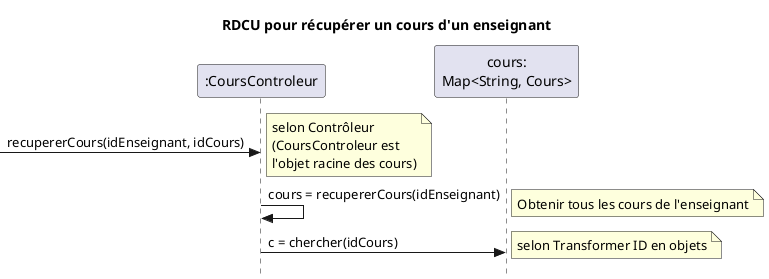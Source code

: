 @startuml 
skinparam style strictuml
skinparam defaultfontname Verdana
title RDCU pour récupérer un cours d'un enseignant
participant ":CoursControleur" as coursControleur
->coursControleur : recupererCours(idEnseignant, idCours)
note right : selon Contrôleur\n(CoursControleur est\nl'objet racine des cours)
coursControleur -> coursControleur : cours = recupererCours(idEnseignant)
note right : Obtenir tous les cours de l'enseignant
participant "cours:\nMap<String, Cours>" as CollectionCours
coursControleur -> CollectionCours : c = chercher(idCours) 
note right : selon Transformer ID en objets
'TODO ecq je dois mettre un retour?
@enduml